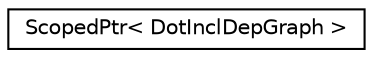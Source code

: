 digraph "Graphical Class Hierarchy"
{
 // INTERACTIVE_SVG=YES
 // LATEX_PDF_SIZE
  edge [fontname="Helvetica",fontsize="10",labelfontname="Helvetica",labelfontsize="10"];
  node [fontname="Helvetica",fontsize="10",shape=record];
  rankdir="LR";
  Node0 [label="ScopedPtr\< DotInclDepGraph \>",height=0.2,width=0.4,color="black", fillcolor="white", style="filled",URL="$dd/d9b/class_scoped_ptr.html",tooltip=" "];
}
